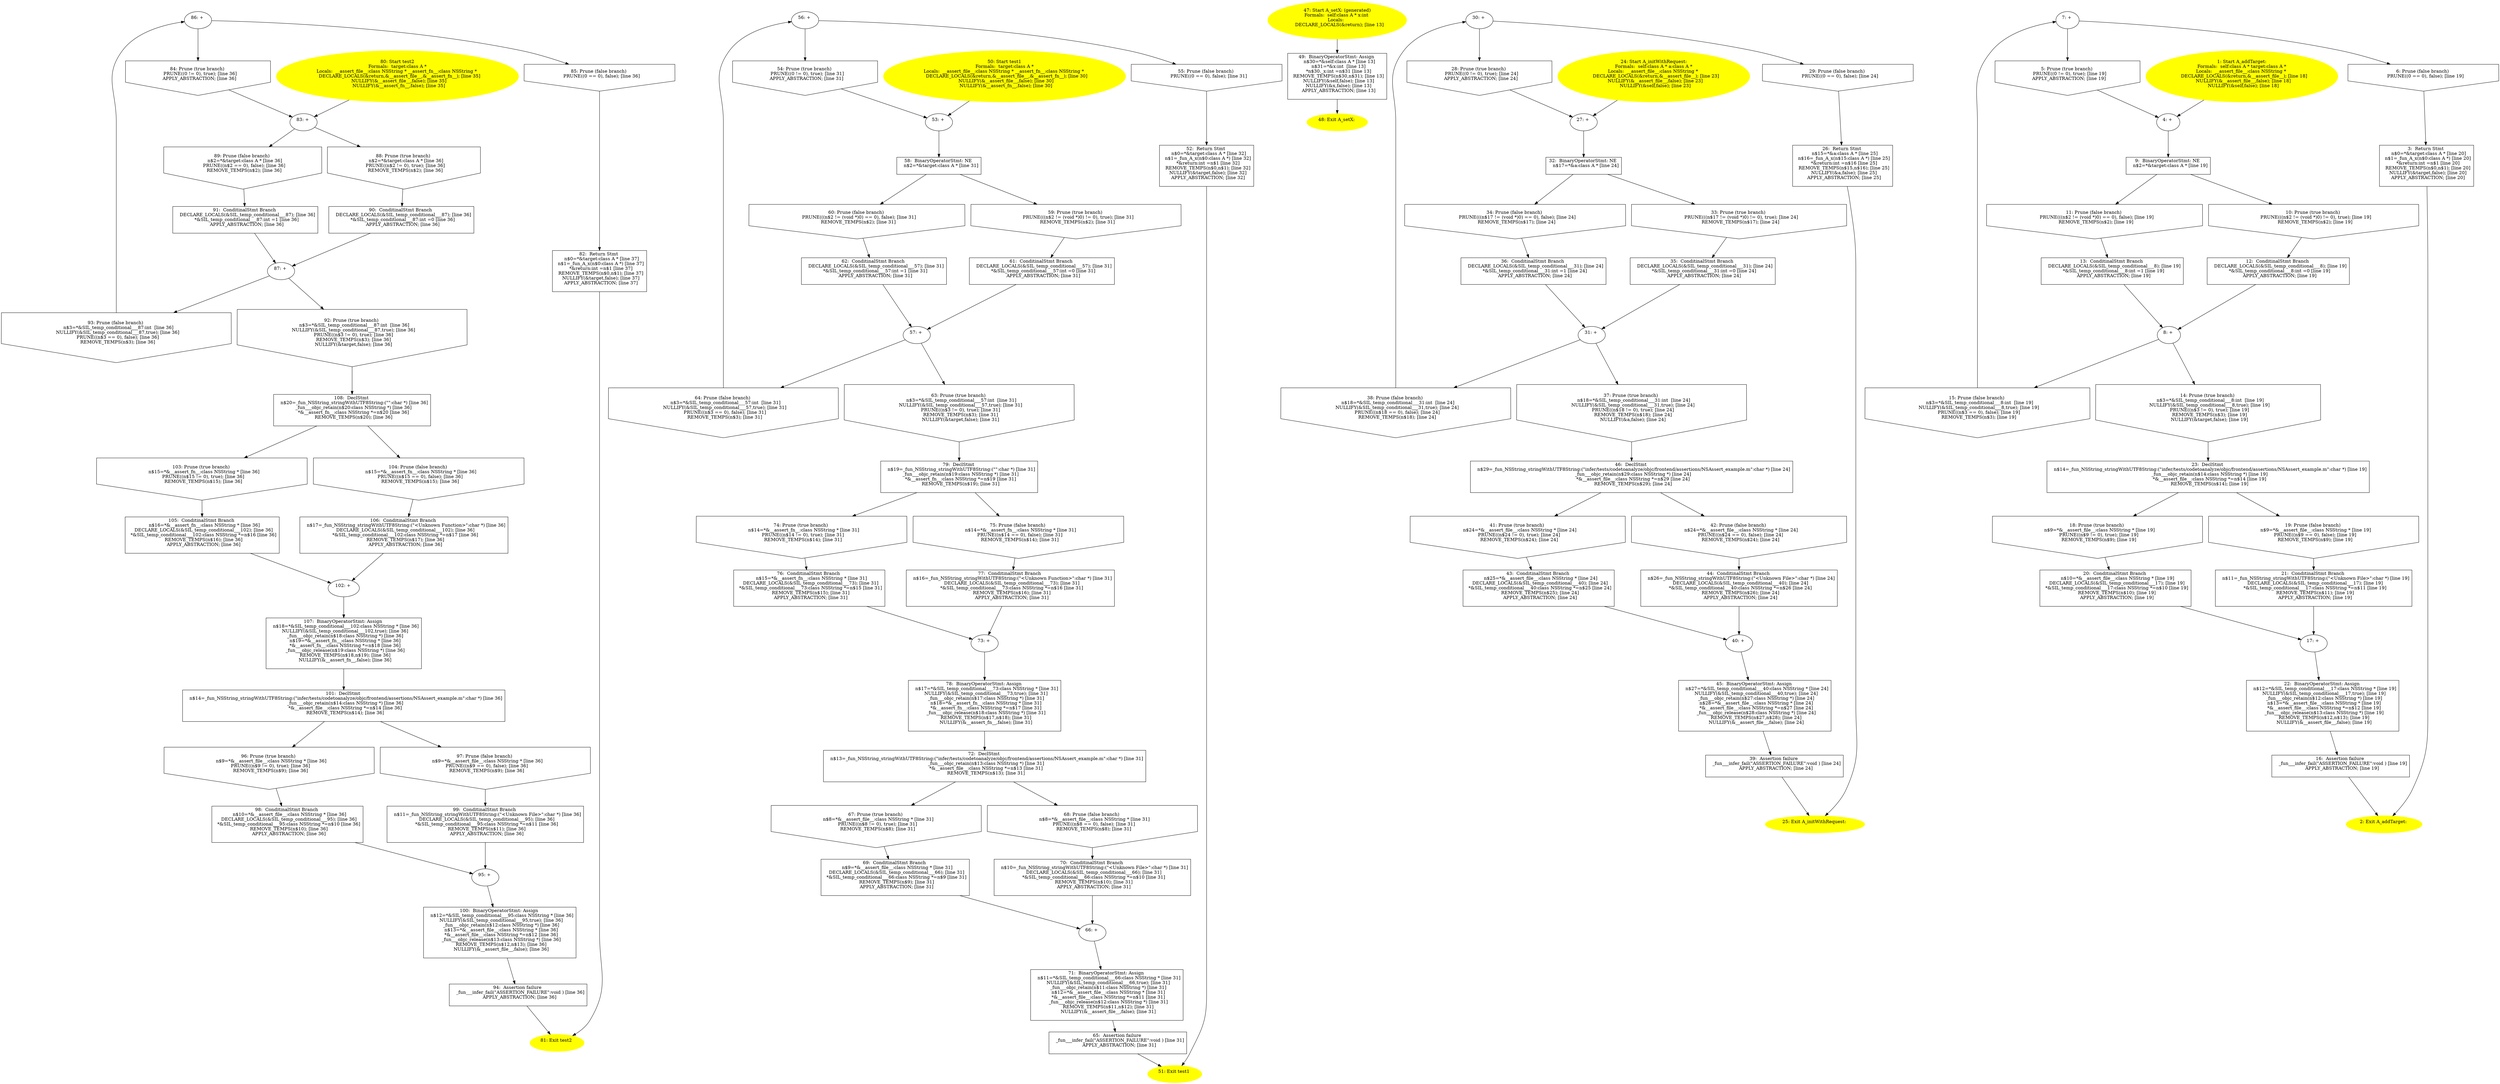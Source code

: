 digraph iCFG {
108 [label="108:  DeclStmt \n   n$20=_fun_NSString_stringWithUTF8String:(\"\":char *) [line 36]\n  _fun___objc_retain(n$20:class NSString *) [line 36]\n  *&__assert_fn__:class NSString *=n$20 [line 36]\n  REMOVE_TEMPS(n$20); [line 36]\n " shape="box"]
	

	 108 -> 103 ;
	 108 -> 104 ;
107 [label="107:  BinaryOperatorStmt: Assign \n   n$18=*&SIL_temp_conditional___102:class NSString * [line 36]\n  NULLIFY(&SIL_temp_conditional___102,true); [line 36]\n  _fun___objc_retain(n$18:class NSString *) [line 36]\n  n$19=*&__assert_fn__:class NSString * [line 36]\n  *&__assert_fn__:class NSString *=n$18 [line 36]\n  _fun___objc_release(n$19:class NSString *) [line 36]\n  REMOVE_TEMPS(n$18,n$19); [line 36]\n  NULLIFY(&__assert_fn__,false); [line 36]\n " shape="box"]
	

	 107 -> 101 ;
106 [label="106:  ConditinalStmt Branch \n   n$17=_fun_NSString_stringWithUTF8String:(\"<Unknown Function>\":char *) [line 36]\n  DECLARE_LOCALS(&SIL_temp_conditional___102); [line 36]\n  *&SIL_temp_conditional___102:class NSString *=n$17 [line 36]\n  REMOVE_TEMPS(n$17); [line 36]\n  APPLY_ABSTRACTION; [line 36]\n " shape="box"]
	

	 106 -> 102 ;
105 [label="105:  ConditinalStmt Branch \n   n$16=*&__assert_fn__:class NSString * [line 36]\n  DECLARE_LOCALS(&SIL_temp_conditional___102); [line 36]\n  *&SIL_temp_conditional___102:class NSString *=n$16 [line 36]\n  REMOVE_TEMPS(n$16); [line 36]\n  APPLY_ABSTRACTION; [line 36]\n " shape="box"]
	

	 105 -> 102 ;
104 [label="104: Prune (false branch) \n   n$15=*&__assert_fn__:class NSString * [line 36]\n  PRUNE((n$15 == 0), false); [line 36]\n  REMOVE_TEMPS(n$15); [line 36]\n " shape="invhouse"]
	

	 104 -> 106 ;
103 [label="103: Prune (true branch) \n   n$15=*&__assert_fn__:class NSString * [line 36]\n  PRUNE((n$15 != 0), true); [line 36]\n  REMOVE_TEMPS(n$15); [line 36]\n " shape="invhouse"]
	

	 103 -> 105 ;
102 [label="102: + \n  " ]
	

	 102 -> 107 ;
101 [label="101:  DeclStmt \n   n$14=_fun_NSString_stringWithUTF8String:(\"infer/tests/codetoanalyze/objc/frontend/assertions/NSAssert_example.m\":char *) [line 36]\n  _fun___objc_retain(n$14:class NSString *) [line 36]\n  *&__assert_file__:class NSString *=n$14 [line 36]\n  REMOVE_TEMPS(n$14); [line 36]\n " shape="box"]
	

	 101 -> 96 ;
	 101 -> 97 ;
100 [label="100:  BinaryOperatorStmt: Assign \n   n$12=*&SIL_temp_conditional___95:class NSString * [line 36]\n  NULLIFY(&SIL_temp_conditional___95,true); [line 36]\n  _fun___objc_retain(n$12:class NSString *) [line 36]\n  n$13=*&__assert_file__:class NSString * [line 36]\n  *&__assert_file__:class NSString *=n$12 [line 36]\n  _fun___objc_release(n$13:class NSString *) [line 36]\n  REMOVE_TEMPS(n$12,n$13); [line 36]\n  NULLIFY(&__assert_file__,false); [line 36]\n " shape="box"]
	

	 100 -> 94 ;
99 [label="99:  ConditinalStmt Branch \n   n$11=_fun_NSString_stringWithUTF8String:(\"<Unknown File>\":char *) [line 36]\n  DECLARE_LOCALS(&SIL_temp_conditional___95); [line 36]\n  *&SIL_temp_conditional___95:class NSString *=n$11 [line 36]\n  REMOVE_TEMPS(n$11); [line 36]\n  APPLY_ABSTRACTION; [line 36]\n " shape="box"]
	

	 99 -> 95 ;
98 [label="98:  ConditinalStmt Branch \n   n$10=*&__assert_file__:class NSString * [line 36]\n  DECLARE_LOCALS(&SIL_temp_conditional___95); [line 36]\n  *&SIL_temp_conditional___95:class NSString *=n$10 [line 36]\n  REMOVE_TEMPS(n$10); [line 36]\n  APPLY_ABSTRACTION; [line 36]\n " shape="box"]
	

	 98 -> 95 ;
97 [label="97: Prune (false branch) \n   n$9=*&__assert_file__:class NSString * [line 36]\n  PRUNE((n$9 == 0), false); [line 36]\n  REMOVE_TEMPS(n$9); [line 36]\n " shape="invhouse"]
	

	 97 -> 99 ;
96 [label="96: Prune (true branch) \n   n$9=*&__assert_file__:class NSString * [line 36]\n  PRUNE((n$9 != 0), true); [line 36]\n  REMOVE_TEMPS(n$9); [line 36]\n " shape="invhouse"]
	

	 96 -> 98 ;
95 [label="95: + \n  " ]
	

	 95 -> 100 ;
94 [label="94:  Assertion failure \n   _fun___infer_fail(\"ASSERTION_FAILURE\":void ) [line 36]\n  APPLY_ABSTRACTION; [line 36]\n " shape="box"]
	

	 94 -> 81 ;
93 [label="93: Prune (false branch) \n   n$3=*&SIL_temp_conditional___87:int  [line 36]\n  NULLIFY(&SIL_temp_conditional___87,true); [line 36]\n  PRUNE((n$3 == 0), false); [line 36]\n  REMOVE_TEMPS(n$3); [line 36]\n " shape="invhouse"]
	

	 93 -> 86 ;
92 [label="92: Prune (true branch) \n   n$3=*&SIL_temp_conditional___87:int  [line 36]\n  NULLIFY(&SIL_temp_conditional___87,true); [line 36]\n  PRUNE((n$3 != 0), true); [line 36]\n  REMOVE_TEMPS(n$3); [line 36]\n  NULLIFY(&target,false); [line 36]\n " shape="invhouse"]
	

	 92 -> 108 ;
91 [label="91:  ConditinalStmt Branch \n   DECLARE_LOCALS(&SIL_temp_conditional___87); [line 36]\n  *&SIL_temp_conditional___87:int =1 [line 36]\n  APPLY_ABSTRACTION; [line 36]\n " shape="box"]
	

	 91 -> 87 ;
90 [label="90:  ConditinalStmt Branch \n   DECLARE_LOCALS(&SIL_temp_conditional___87); [line 36]\n  *&SIL_temp_conditional___87:int =0 [line 36]\n  APPLY_ABSTRACTION; [line 36]\n " shape="box"]
	

	 90 -> 87 ;
89 [label="89: Prune (false branch) \n   n$2=*&target:class A * [line 36]\n  PRUNE((n$2 == 0), false); [line 36]\n  REMOVE_TEMPS(n$2); [line 36]\n " shape="invhouse"]
	

	 89 -> 91 ;
88 [label="88: Prune (true branch) \n   n$2=*&target:class A * [line 36]\n  PRUNE((n$2 != 0), true); [line 36]\n  REMOVE_TEMPS(n$2); [line 36]\n " shape="invhouse"]
	

	 88 -> 90 ;
87 [label="87: + \n  " ]
	

	 87 -> 92 ;
	 87 -> 93 ;
86 [label="86: + \n  " ]
	

	 86 -> 84 ;
	 86 -> 85 ;
85 [label="85: Prune (false branch) \n   PRUNE((0 == 0), false); [line 36]\n " shape="invhouse"]
	

	 85 -> 82 ;
84 [label="84: Prune (true branch) \n   PRUNE((0 != 0), true); [line 36]\n  APPLY_ABSTRACTION; [line 36]\n " shape="invhouse"]
	

	 84 -> 83 ;
83 [label="83: + \n  " ]
	

	 83 -> 88 ;
	 83 -> 89 ;
82 [label="82:  Return Stmt \n   n$0=*&target:class A * [line 37]\n  n$1=_fun_A_x(n$0:class A *) [line 37]\n  *&return:int =n$1 [line 37]\n  REMOVE_TEMPS(n$0,n$1); [line 37]\n  NULLIFY(&target,false); [line 37]\n  APPLY_ABSTRACTION; [line 37]\n " shape="box"]
	

	 82 -> 81 ;
81 [label="81: Exit test2 \n  " color=yellow style=filled]
	

80 [label="80: Start test2\nFormals:  target:class A *\nLocals:  __assert_file__:class NSString * __assert_fn__:class NSString * \n   DECLARE_LOCALS(&return,&__assert_file__,&__assert_fn__); [line 35]\n  NULLIFY(&__assert_file__,false); [line 35]\n  NULLIFY(&__assert_fn__,false); [line 35]\n " color=yellow style=filled]
	

	 80 -> 83 ;
79 [label="79:  DeclStmt \n   n$19=_fun_NSString_stringWithUTF8String:(\"\":char *) [line 31]\n  _fun___objc_retain(n$19:class NSString *) [line 31]\n  *&__assert_fn__:class NSString *=n$19 [line 31]\n  REMOVE_TEMPS(n$19); [line 31]\n " shape="box"]
	

	 79 -> 74 ;
	 79 -> 75 ;
78 [label="78:  BinaryOperatorStmt: Assign \n   n$17=*&SIL_temp_conditional___73:class NSString * [line 31]\n  NULLIFY(&SIL_temp_conditional___73,true); [line 31]\n  _fun___objc_retain(n$17:class NSString *) [line 31]\n  n$18=*&__assert_fn__:class NSString * [line 31]\n  *&__assert_fn__:class NSString *=n$17 [line 31]\n  _fun___objc_release(n$18:class NSString *) [line 31]\n  REMOVE_TEMPS(n$17,n$18); [line 31]\n  NULLIFY(&__assert_fn__,false); [line 31]\n " shape="box"]
	

	 78 -> 72 ;
77 [label="77:  ConditinalStmt Branch \n   n$16=_fun_NSString_stringWithUTF8String:(\"<Unknown Function>\":char *) [line 31]\n  DECLARE_LOCALS(&SIL_temp_conditional___73); [line 31]\n  *&SIL_temp_conditional___73:class NSString *=n$16 [line 31]\n  REMOVE_TEMPS(n$16); [line 31]\n  APPLY_ABSTRACTION; [line 31]\n " shape="box"]
	

	 77 -> 73 ;
76 [label="76:  ConditinalStmt Branch \n   n$15=*&__assert_fn__:class NSString * [line 31]\n  DECLARE_LOCALS(&SIL_temp_conditional___73); [line 31]\n  *&SIL_temp_conditional___73:class NSString *=n$15 [line 31]\n  REMOVE_TEMPS(n$15); [line 31]\n  APPLY_ABSTRACTION; [line 31]\n " shape="box"]
	

	 76 -> 73 ;
75 [label="75: Prune (false branch) \n   n$14=*&__assert_fn__:class NSString * [line 31]\n  PRUNE((n$14 == 0), false); [line 31]\n  REMOVE_TEMPS(n$14); [line 31]\n " shape="invhouse"]
	

	 75 -> 77 ;
74 [label="74: Prune (true branch) \n   n$14=*&__assert_fn__:class NSString * [line 31]\n  PRUNE((n$14 != 0), true); [line 31]\n  REMOVE_TEMPS(n$14); [line 31]\n " shape="invhouse"]
	

	 74 -> 76 ;
73 [label="73: + \n  " ]
	

	 73 -> 78 ;
72 [label="72:  DeclStmt \n   n$13=_fun_NSString_stringWithUTF8String:(\"infer/tests/codetoanalyze/objc/frontend/assertions/NSAssert_example.m\":char *) [line 31]\n  _fun___objc_retain(n$13:class NSString *) [line 31]\n  *&__assert_file__:class NSString *=n$13 [line 31]\n  REMOVE_TEMPS(n$13); [line 31]\n " shape="box"]
	

	 72 -> 67 ;
	 72 -> 68 ;
71 [label="71:  BinaryOperatorStmt: Assign \n   n$11=*&SIL_temp_conditional___66:class NSString * [line 31]\n  NULLIFY(&SIL_temp_conditional___66,true); [line 31]\n  _fun___objc_retain(n$11:class NSString *) [line 31]\n  n$12=*&__assert_file__:class NSString * [line 31]\n  *&__assert_file__:class NSString *=n$11 [line 31]\n  _fun___objc_release(n$12:class NSString *) [line 31]\n  REMOVE_TEMPS(n$11,n$12); [line 31]\n  NULLIFY(&__assert_file__,false); [line 31]\n " shape="box"]
	

	 71 -> 65 ;
70 [label="70:  ConditinalStmt Branch \n   n$10=_fun_NSString_stringWithUTF8String:(\"<Unknown File>\":char *) [line 31]\n  DECLARE_LOCALS(&SIL_temp_conditional___66); [line 31]\n  *&SIL_temp_conditional___66:class NSString *=n$10 [line 31]\n  REMOVE_TEMPS(n$10); [line 31]\n  APPLY_ABSTRACTION; [line 31]\n " shape="box"]
	

	 70 -> 66 ;
69 [label="69:  ConditinalStmt Branch \n   n$9=*&__assert_file__:class NSString * [line 31]\n  DECLARE_LOCALS(&SIL_temp_conditional___66); [line 31]\n  *&SIL_temp_conditional___66:class NSString *=n$9 [line 31]\n  REMOVE_TEMPS(n$9); [line 31]\n  APPLY_ABSTRACTION; [line 31]\n " shape="box"]
	

	 69 -> 66 ;
68 [label="68: Prune (false branch) \n   n$8=*&__assert_file__:class NSString * [line 31]\n  PRUNE((n$8 == 0), false); [line 31]\n  REMOVE_TEMPS(n$8); [line 31]\n " shape="invhouse"]
	

	 68 -> 70 ;
67 [label="67: Prune (true branch) \n   n$8=*&__assert_file__:class NSString * [line 31]\n  PRUNE((n$8 != 0), true); [line 31]\n  REMOVE_TEMPS(n$8); [line 31]\n " shape="invhouse"]
	

	 67 -> 69 ;
66 [label="66: + \n  " ]
	

	 66 -> 71 ;
65 [label="65:  Assertion failure \n   _fun___infer_fail(\"ASSERTION_FAILURE\":void ) [line 31]\n  APPLY_ABSTRACTION; [line 31]\n " shape="box"]
	

	 65 -> 51 ;
64 [label="64: Prune (false branch) \n   n$3=*&SIL_temp_conditional___57:int  [line 31]\n  NULLIFY(&SIL_temp_conditional___57,true); [line 31]\n  PRUNE((n$3 == 0), false); [line 31]\n  REMOVE_TEMPS(n$3); [line 31]\n " shape="invhouse"]
	

	 64 -> 56 ;
63 [label="63: Prune (true branch) \n   n$3=*&SIL_temp_conditional___57:int  [line 31]\n  NULLIFY(&SIL_temp_conditional___57,true); [line 31]\n  PRUNE((n$3 != 0), true); [line 31]\n  REMOVE_TEMPS(n$3); [line 31]\n  NULLIFY(&target,false); [line 31]\n " shape="invhouse"]
	

	 63 -> 79 ;
62 [label="62:  ConditinalStmt Branch \n   DECLARE_LOCALS(&SIL_temp_conditional___57); [line 31]\n  *&SIL_temp_conditional___57:int =1 [line 31]\n  APPLY_ABSTRACTION; [line 31]\n " shape="box"]
	

	 62 -> 57 ;
61 [label="61:  ConditinalStmt Branch \n   DECLARE_LOCALS(&SIL_temp_conditional___57); [line 31]\n  *&SIL_temp_conditional___57:int =0 [line 31]\n  APPLY_ABSTRACTION; [line 31]\n " shape="box"]
	

	 61 -> 57 ;
60 [label="60: Prune (false branch) \n   PRUNE(((n$2 != (void *)0) == 0), false); [line 31]\n  REMOVE_TEMPS(n$2); [line 31]\n " shape="invhouse"]
	

	 60 -> 62 ;
59 [label="59: Prune (true branch) \n   PRUNE(((n$2 != (void *)0) != 0), true); [line 31]\n  REMOVE_TEMPS(n$2); [line 31]\n " shape="invhouse"]
	

	 59 -> 61 ;
58 [label="58:  BinaryOperatorStmt: NE \n   n$2=*&target:class A * [line 31]\n " shape="box"]
	

	 58 -> 59 ;
	 58 -> 60 ;
57 [label="57: + \n  " ]
	

	 57 -> 63 ;
	 57 -> 64 ;
56 [label="56: + \n  " ]
	

	 56 -> 54 ;
	 56 -> 55 ;
55 [label="55: Prune (false branch) \n   PRUNE((0 == 0), false); [line 31]\n " shape="invhouse"]
	

	 55 -> 52 ;
54 [label="54: Prune (true branch) \n   PRUNE((0 != 0), true); [line 31]\n  APPLY_ABSTRACTION; [line 31]\n " shape="invhouse"]
	

	 54 -> 53 ;
53 [label="53: + \n  " ]
	

	 53 -> 58 ;
52 [label="52:  Return Stmt \n   n$0=*&target:class A * [line 32]\n  n$1=_fun_A_x(n$0:class A *) [line 32]\n  *&return:int =n$1 [line 32]\n  REMOVE_TEMPS(n$0,n$1); [line 32]\n  NULLIFY(&target,false); [line 32]\n  APPLY_ABSTRACTION; [line 32]\n " shape="box"]
	

	 52 -> 51 ;
51 [label="51: Exit test1 \n  " color=yellow style=filled]
	

50 [label="50: Start test1\nFormals:  target:class A *\nLocals:  __assert_file__:class NSString * __assert_fn__:class NSString * \n   DECLARE_LOCALS(&return,&__assert_file__,&__assert_fn__); [line 30]\n  NULLIFY(&__assert_file__,false); [line 30]\n  NULLIFY(&__assert_fn__,false); [line 30]\n " color=yellow style=filled]
	

	 50 -> 53 ;
49 [label="49:  BinaryOperatorStmt: Assign \n   n$30=*&self:class A * [line 13]\n  n$31=*&x:int  [line 13]\n  *n$30._x:int =n$31 [line 13]\n  REMOVE_TEMPS(n$30,n$31); [line 13]\n  NULLIFY(&self,false); [line 13]\n  NULLIFY(&x,false); [line 13]\n  APPLY_ABSTRACTION; [line 13]\n " shape="box"]
	

	 49 -> 48 ;
48 [label="48: Exit A_setX: \n  " color=yellow style=filled]
	

47 [label="47: Start A_setX: (generated)\nFormals:  self:class A * x:int \nLocals:  \n   DECLARE_LOCALS(&return); [line 13]\n " color=yellow style=filled]
	

	 47 -> 49 ;
46 [label="46:  DeclStmt \n   n$29=_fun_NSString_stringWithUTF8String:(\"infer/tests/codetoanalyze/objc/frontend/assertions/NSAssert_example.m\":char *) [line 24]\n  _fun___objc_retain(n$29:class NSString *) [line 24]\n  *&__assert_file__:class NSString *=n$29 [line 24]\n  REMOVE_TEMPS(n$29); [line 24]\n " shape="box"]
	

	 46 -> 41 ;
	 46 -> 42 ;
45 [label="45:  BinaryOperatorStmt: Assign \n   n$27=*&SIL_temp_conditional___40:class NSString * [line 24]\n  NULLIFY(&SIL_temp_conditional___40,true); [line 24]\n  _fun___objc_retain(n$27:class NSString *) [line 24]\n  n$28=*&__assert_file__:class NSString * [line 24]\n  *&__assert_file__:class NSString *=n$27 [line 24]\n  _fun___objc_release(n$28:class NSString *) [line 24]\n  REMOVE_TEMPS(n$27,n$28); [line 24]\n  NULLIFY(&__assert_file__,false); [line 24]\n " shape="box"]
	

	 45 -> 39 ;
44 [label="44:  ConditinalStmt Branch \n   n$26=_fun_NSString_stringWithUTF8String:(\"<Unknown File>\":char *) [line 24]\n  DECLARE_LOCALS(&SIL_temp_conditional___40); [line 24]\n  *&SIL_temp_conditional___40:class NSString *=n$26 [line 24]\n  REMOVE_TEMPS(n$26); [line 24]\n  APPLY_ABSTRACTION; [line 24]\n " shape="box"]
	

	 44 -> 40 ;
43 [label="43:  ConditinalStmt Branch \n   n$25=*&__assert_file__:class NSString * [line 24]\n  DECLARE_LOCALS(&SIL_temp_conditional___40); [line 24]\n  *&SIL_temp_conditional___40:class NSString *=n$25 [line 24]\n  REMOVE_TEMPS(n$25); [line 24]\n  APPLY_ABSTRACTION; [line 24]\n " shape="box"]
	

	 43 -> 40 ;
42 [label="42: Prune (false branch) \n   n$24=*&__assert_file__:class NSString * [line 24]\n  PRUNE((n$24 == 0), false); [line 24]\n  REMOVE_TEMPS(n$24); [line 24]\n " shape="invhouse"]
	

	 42 -> 44 ;
41 [label="41: Prune (true branch) \n   n$24=*&__assert_file__:class NSString * [line 24]\n  PRUNE((n$24 != 0), true); [line 24]\n  REMOVE_TEMPS(n$24); [line 24]\n " shape="invhouse"]
	

	 41 -> 43 ;
40 [label="40: + \n  " ]
	

	 40 -> 45 ;
39 [label="39:  Assertion failure \n   _fun___infer_fail(\"ASSERTION_FAILURE\":void ) [line 24]\n  APPLY_ABSTRACTION; [line 24]\n " shape="box"]
	

	 39 -> 25 ;
38 [label="38: Prune (false branch) \n   n$18=*&SIL_temp_conditional___31:int  [line 24]\n  NULLIFY(&SIL_temp_conditional___31,true); [line 24]\n  PRUNE((n$18 == 0), false); [line 24]\n  REMOVE_TEMPS(n$18); [line 24]\n " shape="invhouse"]
	

	 38 -> 30 ;
37 [label="37: Prune (true branch) \n   n$18=*&SIL_temp_conditional___31:int  [line 24]\n  NULLIFY(&SIL_temp_conditional___31,true); [line 24]\n  PRUNE((n$18 != 0), true); [line 24]\n  REMOVE_TEMPS(n$18); [line 24]\n  NULLIFY(&a,false); [line 24]\n " shape="invhouse"]
	

	 37 -> 46 ;
36 [label="36:  ConditinalStmt Branch \n   DECLARE_LOCALS(&SIL_temp_conditional___31); [line 24]\n  *&SIL_temp_conditional___31:int =1 [line 24]\n  APPLY_ABSTRACTION; [line 24]\n " shape="box"]
	

	 36 -> 31 ;
35 [label="35:  ConditinalStmt Branch \n   DECLARE_LOCALS(&SIL_temp_conditional___31); [line 24]\n  *&SIL_temp_conditional___31:int =0 [line 24]\n  APPLY_ABSTRACTION; [line 24]\n " shape="box"]
	

	 35 -> 31 ;
34 [label="34: Prune (false branch) \n   PRUNE(((n$17 != (void *)0) == 0), false); [line 24]\n  REMOVE_TEMPS(n$17); [line 24]\n " shape="invhouse"]
	

	 34 -> 36 ;
33 [label="33: Prune (true branch) \n   PRUNE(((n$17 != (void *)0) != 0), true); [line 24]\n  REMOVE_TEMPS(n$17); [line 24]\n " shape="invhouse"]
	

	 33 -> 35 ;
32 [label="32:  BinaryOperatorStmt: NE \n   n$17=*&a:class A * [line 24]\n " shape="box"]
	

	 32 -> 33 ;
	 32 -> 34 ;
31 [label="31: + \n  " ]
	

	 31 -> 37 ;
	 31 -> 38 ;
30 [label="30: + \n  " ]
	

	 30 -> 28 ;
	 30 -> 29 ;
29 [label="29: Prune (false branch) \n   PRUNE((0 == 0), false); [line 24]\n " shape="invhouse"]
	

	 29 -> 26 ;
28 [label="28: Prune (true branch) \n   PRUNE((0 != 0), true); [line 24]\n  APPLY_ABSTRACTION; [line 24]\n " shape="invhouse"]
	

	 28 -> 27 ;
27 [label="27: + \n  " ]
	

	 27 -> 32 ;
26 [label="26:  Return Stmt \n   n$15=*&a:class A * [line 25]\n  n$16=_fun_A_x(n$15:class A *) [line 25]\n  *&return:int =n$16 [line 25]\n  REMOVE_TEMPS(n$15,n$16); [line 25]\n  NULLIFY(&a,false); [line 25]\n  APPLY_ABSTRACTION; [line 25]\n " shape="box"]
	

	 26 -> 25 ;
25 [label="25: Exit A_initWithRequest: \n  " color=yellow style=filled]
	

24 [label="24: Start A_initWithRequest:\nFormals:  self:class A * a:class A *\nLocals:  __assert_file__:class NSString * \n   DECLARE_LOCALS(&return,&__assert_file__); [line 23]\n  NULLIFY(&__assert_file__,false); [line 23]\n  NULLIFY(&self,false); [line 23]\n " color=yellow style=filled]
	

	 24 -> 27 ;
23 [label="23:  DeclStmt \n   n$14=_fun_NSString_stringWithUTF8String:(\"infer/tests/codetoanalyze/objc/frontend/assertions/NSAssert_example.m\":char *) [line 19]\n  _fun___objc_retain(n$14:class NSString *) [line 19]\n  *&__assert_file__:class NSString *=n$14 [line 19]\n  REMOVE_TEMPS(n$14); [line 19]\n " shape="box"]
	

	 23 -> 18 ;
	 23 -> 19 ;
22 [label="22:  BinaryOperatorStmt: Assign \n   n$12=*&SIL_temp_conditional___17:class NSString * [line 19]\n  NULLIFY(&SIL_temp_conditional___17,true); [line 19]\n  _fun___objc_retain(n$12:class NSString *) [line 19]\n  n$13=*&__assert_file__:class NSString * [line 19]\n  *&__assert_file__:class NSString *=n$12 [line 19]\n  _fun___objc_release(n$13:class NSString *) [line 19]\n  REMOVE_TEMPS(n$12,n$13); [line 19]\n  NULLIFY(&__assert_file__,false); [line 19]\n " shape="box"]
	

	 22 -> 16 ;
21 [label="21:  ConditinalStmt Branch \n   n$11=_fun_NSString_stringWithUTF8String:(\"<Unknown File>\":char *) [line 19]\n  DECLARE_LOCALS(&SIL_temp_conditional___17); [line 19]\n  *&SIL_temp_conditional___17:class NSString *=n$11 [line 19]\n  REMOVE_TEMPS(n$11); [line 19]\n  APPLY_ABSTRACTION; [line 19]\n " shape="box"]
	

	 21 -> 17 ;
20 [label="20:  ConditinalStmt Branch \n   n$10=*&__assert_file__:class NSString * [line 19]\n  DECLARE_LOCALS(&SIL_temp_conditional___17); [line 19]\n  *&SIL_temp_conditional___17:class NSString *=n$10 [line 19]\n  REMOVE_TEMPS(n$10); [line 19]\n  APPLY_ABSTRACTION; [line 19]\n " shape="box"]
	

	 20 -> 17 ;
19 [label="19: Prune (false branch) \n   n$9=*&__assert_file__:class NSString * [line 19]\n  PRUNE((n$9 == 0), false); [line 19]\n  REMOVE_TEMPS(n$9); [line 19]\n " shape="invhouse"]
	

	 19 -> 21 ;
18 [label="18: Prune (true branch) \n   n$9=*&__assert_file__:class NSString * [line 19]\n  PRUNE((n$9 != 0), true); [line 19]\n  REMOVE_TEMPS(n$9); [line 19]\n " shape="invhouse"]
	

	 18 -> 20 ;
17 [label="17: + \n  " ]
	

	 17 -> 22 ;
16 [label="16:  Assertion failure \n   _fun___infer_fail(\"ASSERTION_FAILURE\":void ) [line 19]\n  APPLY_ABSTRACTION; [line 19]\n " shape="box"]
	

	 16 -> 2 ;
15 [label="15: Prune (false branch) \n   n$3=*&SIL_temp_conditional___8:int  [line 19]\n  NULLIFY(&SIL_temp_conditional___8,true); [line 19]\n  PRUNE((n$3 == 0), false); [line 19]\n  REMOVE_TEMPS(n$3); [line 19]\n " shape="invhouse"]
	

	 15 -> 7 ;
14 [label="14: Prune (true branch) \n   n$3=*&SIL_temp_conditional___8:int  [line 19]\n  NULLIFY(&SIL_temp_conditional___8,true); [line 19]\n  PRUNE((n$3 != 0), true); [line 19]\n  REMOVE_TEMPS(n$3); [line 19]\n  NULLIFY(&target,false); [line 19]\n " shape="invhouse"]
	

	 14 -> 23 ;
13 [label="13:  ConditinalStmt Branch \n   DECLARE_LOCALS(&SIL_temp_conditional___8); [line 19]\n  *&SIL_temp_conditional___8:int =1 [line 19]\n  APPLY_ABSTRACTION; [line 19]\n " shape="box"]
	

	 13 -> 8 ;
12 [label="12:  ConditinalStmt Branch \n   DECLARE_LOCALS(&SIL_temp_conditional___8); [line 19]\n  *&SIL_temp_conditional___8:int =0 [line 19]\n  APPLY_ABSTRACTION; [line 19]\n " shape="box"]
	

	 12 -> 8 ;
11 [label="11: Prune (false branch) \n   PRUNE(((n$2 != (void *)0) == 0), false); [line 19]\n  REMOVE_TEMPS(n$2); [line 19]\n " shape="invhouse"]
	

	 11 -> 13 ;
10 [label="10: Prune (true branch) \n   PRUNE(((n$2 != (void *)0) != 0), true); [line 19]\n  REMOVE_TEMPS(n$2); [line 19]\n " shape="invhouse"]
	

	 10 -> 12 ;
9 [label="9:  BinaryOperatorStmt: NE \n   n$2=*&target:class A * [line 19]\n " shape="box"]
	

	 9 -> 10 ;
	 9 -> 11 ;
8 [label="8: + \n  " ]
	

	 8 -> 14 ;
	 8 -> 15 ;
7 [label="7: + \n  " ]
	

	 7 -> 5 ;
	 7 -> 6 ;
6 [label="6: Prune (false branch) \n   PRUNE((0 == 0), false); [line 19]\n " shape="invhouse"]
	

	 6 -> 3 ;
5 [label="5: Prune (true branch) \n   PRUNE((0 != 0), true); [line 19]\n  APPLY_ABSTRACTION; [line 19]\n " shape="invhouse"]
	

	 5 -> 4 ;
4 [label="4: + \n  " ]
	

	 4 -> 9 ;
3 [label="3:  Return Stmt \n   n$0=*&target:class A * [line 20]\n  n$1=_fun_A_x(n$0:class A *) [line 20]\n  *&return:int =n$1 [line 20]\n  REMOVE_TEMPS(n$0,n$1); [line 20]\n  NULLIFY(&target,false); [line 20]\n  APPLY_ABSTRACTION; [line 20]\n " shape="box"]
	

	 3 -> 2 ;
2 [label="2: Exit A_addTarget: \n  " color=yellow style=filled]
	

1 [label="1: Start A_addTarget:\nFormals:  self:class A * target:class A *\nLocals:  __assert_file__:class NSString * \n   DECLARE_LOCALS(&return,&__assert_file__); [line 18]\n  NULLIFY(&__assert_file__,false); [line 18]\n  NULLIFY(&self,false); [line 18]\n " color=yellow style=filled]
	

	 1 -> 4 ;
}
